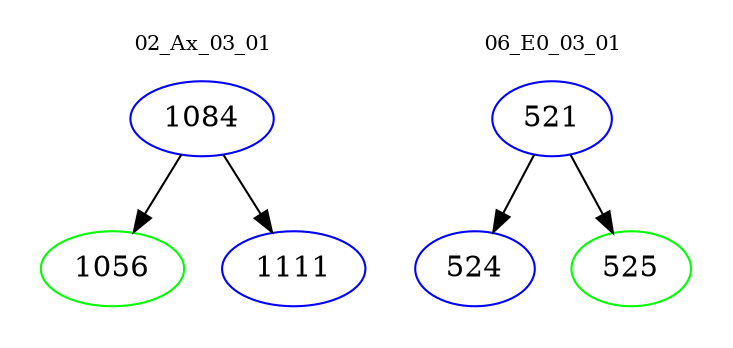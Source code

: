 digraph{
subgraph cluster_0 {
color = white
label = "02_Ax_03_01";
fontsize=10;
T0_1084 [label="1084", color="blue"]
T0_1084 -> T0_1056 [color="black"]
T0_1056 [label="1056", color="green"]
T0_1084 -> T0_1111 [color="black"]
T0_1111 [label="1111", color="blue"]
}
subgraph cluster_1 {
color = white
label = "06_E0_03_01";
fontsize=10;
T1_521 [label="521", color="blue"]
T1_521 -> T1_524 [color="black"]
T1_524 [label="524", color="blue"]
T1_521 -> T1_525 [color="black"]
T1_525 [label="525", color="green"]
}
}
